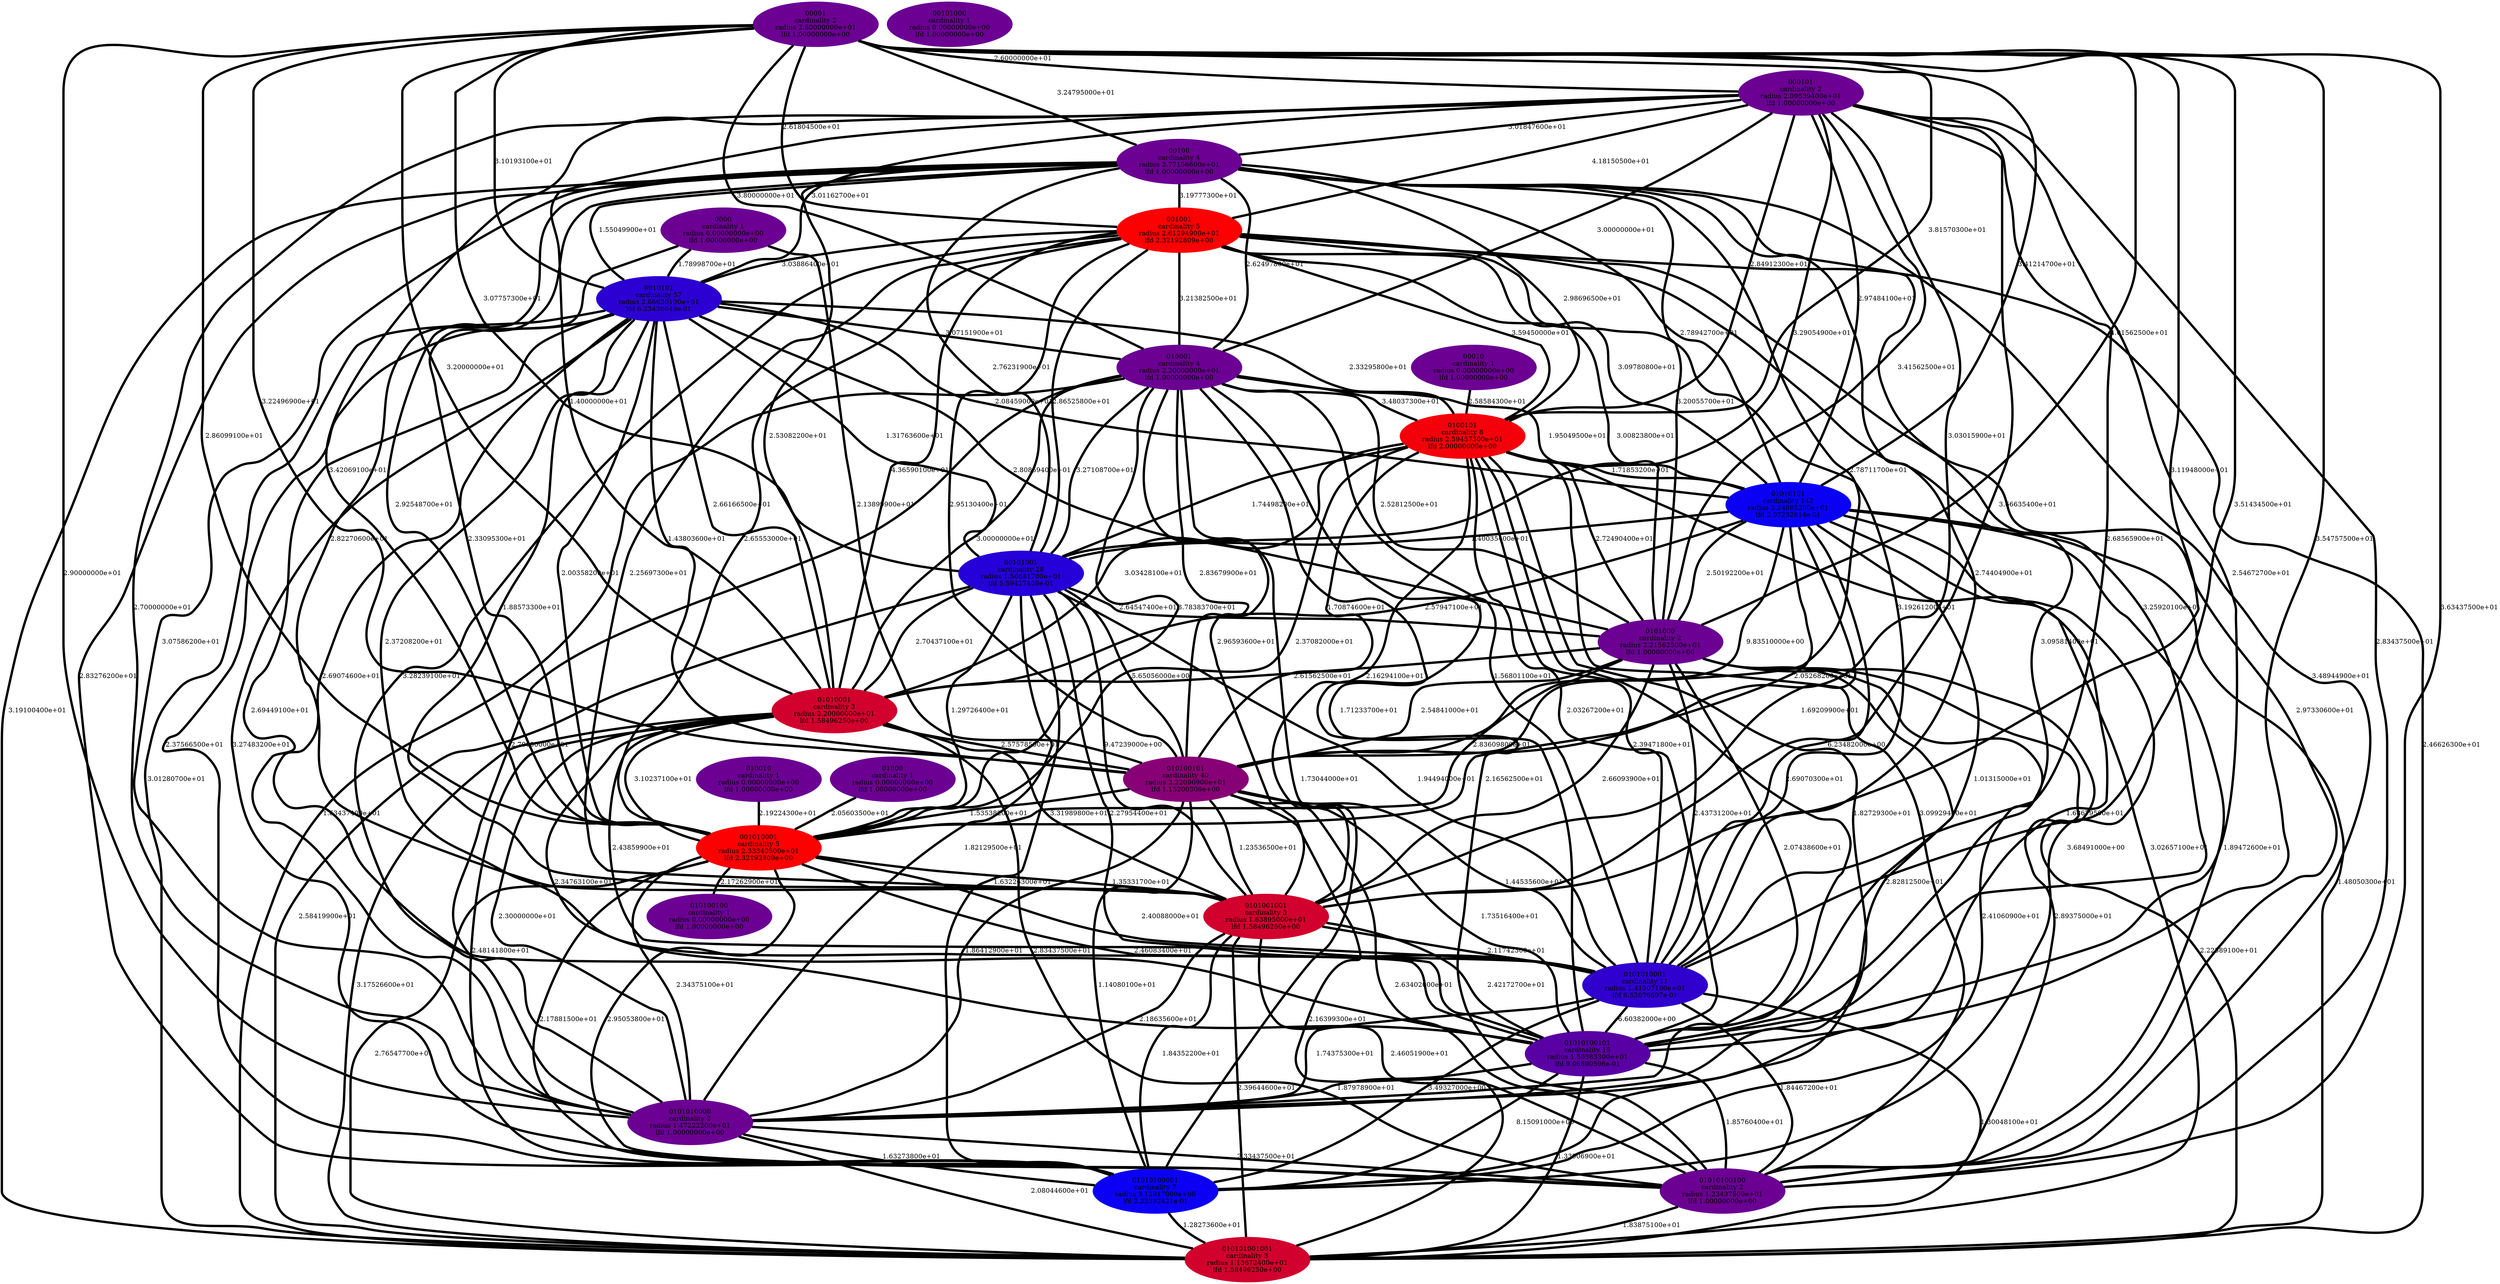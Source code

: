 graph parent_cardinality_optimal_7 {
    edge[style=solid, penwidth="5", labeldistance="10"]
    0010101 [label="0010101\ncardinality 57\nradius 2.66630100e+01\nlfd 6.23436649e-01", color="#2C00D2", style="filled"]
    01010001 [label="01010001\ncardinality 3\nradius 2.20000000e+01\nlfd 1.58496250e+00", color="#D1002D", style="filled"]
    010101001001 [label="010101001001\ncardinality 3\nradius 1.13672400e+01\nlfd 1.58496250e+00", color="#D1002D", style="filled"]
    001010001 [label="001010001\ncardinality 5\nradius 2.33340500e+01\nlfd 2.32192809e+00", color="#FC0002", style="filled"]
    00101000 [label="00101000\ncardinality 1\nradius 0.00000000e+00\nlfd 1.00000000e+00", color="#6B0093", style="filled"]
    00010 [label="00010\ncardinality 1\nradius 0.00000000e+00\nlfd 1.00000000e+00", color="#6B0093", style="filled"]
    0100101 [label="0100101\ncardinality 8\nradius 2.59457300e+01\nlfd 2.00000000e+00", color="#F4000A", style="filled"]
    0101010000 [label="0101010000\ncardinality 2\nradius 1.47222200e+01\nlfd 1.00000000e+00", color="#6B0093", style="filled"]
    00100 [label="00100\ncardinality 4\nradius 2.77156600e+01\nlfd 1.00000000e+00", color="#6B0093", style="filled"]
    010100100 [label="010100100\ncardinality 1\nradius 0.00000000e+00\nlfd 1.00000000e+00", color="#6B0093", style="filled"]
    010100101 [label="010100101\ncardinality 40\nradius 2.22096900e+01\nlfd 1.15200309e+00", color="#880076", style="filled"]
    001001 [label="001001\ncardinality 5\nradius 2.61294900e+01\nlfd 2.32192809e+00", color="#FC0002", style="filled"]
    0101010001 [label="0101010001\ncardinality 11\nradius 1.41507100e+01\nlfd 6.52076697e-01", color="#3000CE", style="filled"]
    010001 [label="010001\ncardinality 4\nradius 2.20000000e+01\nlfd 1.00000000e+00", color="#6B0093", style="filled"]
    01000 [label="01000\ncardinality 1\nradius 0.00000000e+00\nlfd 1.00000000e+00", color="#6B0093", style="filled"]
    00101001 [label="00101001\ncardinality 28\nradius 1.56641700e+01\nlfd 5.59427409e-01", color="#2500D9", style="filled"]
    01010100100 [label="01010100100\ncardinality 2\nradius 1.23437500e+01\nlfd 1.00000000e+00", color="#6B0093", style="filled"]
    000101 [label="000101\ncardinality 2\nradius 2.09539400e+01\nlfd 1.00000000e+00", color="#6B0093", style="filled"]
    01010100001 [label="01010100001\ncardinality 7\nradius 3.12917000e+00\nlfd 2.22392421e-01", color="#0B00F3", style="filled"]
    00001 [label="00001\ncardinality 2\nradius 2.60000000e+01\nlfd 1.00000000e+00", color="#6B0093", style="filled"]
    0000 [label="0000\ncardinality 1\nradius 0.00000000e+00\nlfd 1.00000000e+00", color="#6B0093", style="filled"]
    010010 [label="010010\ncardinality 1\nradius 0.00000000e+00\nlfd 1.00000000e+00", color="#6B0093", style="filled"]
    01010101 [label="01010101\ncardinality 142\nradius 2.24865200e+01\nlfd 2.07232614e-01", color="#0A00F4", style="filled"]
    0101001001 [label="0101001001\ncardinality 3\nradius 1.63895000e+01\nlfd 1.58496250e+00", color="#D1002D", style="filled"]
    0101000 [label="0101000\ncardinality 2\nradius 2.21562500e+01\nlfd 1.00000000e+00", color="#6B0093", style="filled"]
    01010100101 [label="01010100101\ncardinality 15\nradius 1.50383300e+01\nlfd 9.06890596e-01", color="#5900A5", style="filled"]
    0101010000 -- 01010100001 [label="1.63273800e+01"]
    000101 -- 0010101 [label="3.01162700e+01"]
    0101000 -- 01010100100 [label="2.89375000e+01"]
    01010101 -- 010101001001 [label="1.48050300e+01"]
    0101000 -- 001010001 [label="2.83609800e+01"]
    01010001 -- 0101001001 [label="3.31989800e+01"]
    001001 -- 001010001 [label="2.65553000e+01"]
    0101010000 -- 01010100100 [label="2.33437500e+01"]
    000101 -- 0101001001 [label="3.66635400e+01"]
    0101001001 -- 0101010001 [label="2.11742300e+01"]
    001001 -- 0010101 [label="3.03886400e+01"]
    01010100100 -- 010101001001 [label="1.83875100e+01"]
    00101001 -- 01010100101 [label="2.27954400e+01"]
    00100 -- 0101000 [label="3.20055700e+01"]
    010001 -- 01010100100 [label="2.16562500e+01"]
    00001 -- 01010001 [label="3.20000000e+01"]
    00001 -- 001001 [label="2.61804500e+01"]
    0100101 -- 00101001 [label="1.74498200e+01"]
    00001 -- 01010100101 [label="3.54757500e+01"]
    001010001 -- 010101001001 [label="2.76547700e+01"]
    01010101 -- 01010100001 [label="3.68491000e+00"]
    0010101 -- 001010001 [label="2.00358200e+01"]
    001001 -- 0101010001 [label="3.19261200e+01"]
    0101001001 -- 01010100101 [label="2.42172700e+01"]
    01010001 -- 001010001 [label="3.10237100e+01"]
    001010001 -- 010100100 [label="2.17262900e+01"]
    0101010001 -- 01010100100 [label="1.84467200e+01"]
    010100101 -- 0101010000 [label="1.86412900e+01"]
    00101001 -- 001010001 [label="1.29726400e+01"]
    00001 -- 00100 [label="3.24795000e+01"]
    00101001 -- 0101010001 [label="1.94494000e+01"]
    00100 -- 0100101 [label="2.98696500e+01"]
    01010101 -- 01010001 [label="2.57947100e+01"]
    01010001 -- 0101010000 [label="2.30000000e+01"]
    000101 -- 01010100100 [label="2.83437500e+01"]
    00100 -- 0101001001 [label="2.82270600e+01"]
    010001 -- 0101000 [label="2.52812500e+01"]
    001010001 -- 0101010000 [label="2.34375100e+01"]
    00100 -- 001001 [label="3.19777300e+01"]
    00101001 -- 0101000 [label="2.64547400e+01"]
    0101001001 -- 01010100001 [label="1.84352200e+01"]
    01010001 -- 01010100101 [label="2.34763100e+01"]
    000101 -- 0101010000 [label="2.70000000e+01"]
    010100101 -- 0101001001 [label="1.23536500e+01"]
    00100 -- 00101001 [label="2.76231900e+01"]
    001010001 -- 0101010001 [label="2.40088000e+01"]
    0010101 -- 00101001 [label="1.31763600e+01"]
    00101001 -- 010101001001 [label="2.58419900e+01"]
    010001 -- 010100101 [label="2.83679900e+01"]
    01010101 -- 00101001 [label="1.40035400e+01"]
    01010101 -- 001010001 [label="2.05268200e+01"]
    010001 -- 0101001001 [label="2.96593600e+01"]
    01010101 -- 0101010000 [label="1.68679500e+01"]
    000101 -- 010100101 [label="3.03015900e+01"]
    001001 -- 01010001 [label="4.36590100e+01"]
    001010001 -- 0101001001 [label="1.35331700e+01"]
    00100 -- 0101010001 [label="2.74404900e+01"]
    0010101 -- 0101010000 [label="2.69449100e+01"]
    0010101 -- 01010100001 [label="2.37566500e+01"]
    01010100101 -- 0101010000 [label="1.87978900e+01"]
    00001 -- 0101001001 [label="3.11948000e+01"]
    001001 -- 00101001 [label="2.86525800e+01"]
    0100101 -- 01010100101 [label="2.39471800e+01"]
    01010100001 -- 010101001001 [label="1.28273600e+01"]
    01010100101 -- 010101001001 [label="1.33906900e+01"]
    010001 -- 001010001 [label="3.78383700e+01"]
    000101 -- 0101010001 [label="2.68565900e+01"]
    0101000 -- 01010100101 [label="2.07438600e+01"]
    000101 -- 00100 [label="3.01847600e+01"]
    010010 -- 001010001 [label="2.19224300e+01"]
    00001 -- 0100101 [label="3.81570300e+01"]
    010001 -- 0101010000 [label="2.70000000e+01"]
    00001 -- 0101010001 [label="3.51434500e+01"]
    01010101 -- 0101000 [label="2.50192200e+01"]
    001001 -- 01010100101 [label="3.09581400e+01"]
    01010101 -- 01010100101 [label="1.01315000e+01"]
    001001 -- 01010100100 [label="2.97330600e+01"]
    00001 -- 01010100100 [label="3.63437500e+01"]
    00100 -- 0101010000 [label="3.07586200e+01"]
    001001 -- 01010101 [label="3.09780800e+01"]
    000101 -- 0100101 [label="2.84912300e+01"]
    0010101 -- 0101010001 [label="2.37208200e+01"]
    010100101 -- 01010100001 [label="1.14080100e+01"]
    00001 -- 000101 [label="2.60000000e+01"]
    00101001 -- 0101001001 [label="9.47239000e+00"]
    01000 -- 001010001 [label="2.05603500e+01"]
    00100 -- 010100101 [label="2.78711700e+01"]
    0010101 -- 010001 [label="3.07151900e+01"]
    0100101 -- 010100101 [label="1.70874600e+01"]
    00001 -- 001010001 [label="2.86099100e+01"]
    0101000 -- 0101010000 [label="2.82812500e+01"]
    01010001 -- 010101001001 [label="3.17526600e+01"]
    010100101 -- 010101001001 [label="2.16399300e+01"]
    000101 -- 010001 [label="3.00000000e+01"]
    010001 -- 0100101 [label="3.48037300e+01"]
    0100101 -- 01010001 [label="3.03428100e+01"]
    0101000 -- 010101001001 [label="2.22589100e+01"]
    0101010001 -- 010101001001 [label="1.30048100e+01"]
    0101001001 -- 010101001001 [label="2.39644600e+01"]
    001010001 -- 01010100100 [label="2.95053800e+01"]
    0010101 -- 01010100101 [label="2.69074600e+01"]
    00010 -- 0100101 [label="2.58584300e+01"]
    01010001 -- 01010100001 [label="2.48141800e+01"]
    00001 -- 00101001 [label="3.07757300e+01"]
    0101000 -- 0101010001 [label="2.43731200e+01"]
    0100101 -- 01010101 [label="1.71853200e+01"]
    00001 -- 0010101 [label="3.10193100e+01"]
    000101 -- 01010101 [label="2.97484100e+01"]
    000101 -- 01010100101 [label="2.54672700e+01"]
    00100 -- 01010101 [label="2.78942700e+01"]
    00001 -- 010001 [label="3.80000000e+01"]
    0100101 -- 0101001001 [label="2.16294100e+01"]
    00001 -- 0101000 [label="4.01562500e+01"]
    00001 -- 0101010000 [label="2.90000000e+01"]
    00100 -- 01010100100 [label="3.48944900e+01"]
    0101000 -- 01010100001 [label="2.41060900e+01"]
    000101 -- 01010001 [label="1.40000000e+01"]
    010100101 -- 001010001 [label="1.53538200e+01"]
    001001 -- 0100101 [label="3.59450000e+01"]
    00101001 -- 01010100001 [label="1.63226300e+01"]
    0010101 -- 01010101 [label="2.08459000e+01"]
    00100 -- 010001 [label="2.62497800e+01"]
    00100 -- 0010101 [label="1.55049900e+01"]
    010001 -- 010101001001 [label="1.63437400e+01"]
    01010100101 -- 01010100100 [label="1.85760400e+01"]
    0100101 -- 0101000 [label="2.72490400e+01"]
    010001 -- 0101010001 [label="1.56801100e+01"]
    0100101 -- 0101010001 [label="2.03267200e+01"]
    00100 -- 001010001 [label="2.92548700e+01"]
    010100101 -- 0101010001 [label="1.44535600e+01"]
    00100 -- 01010100001 [label="2.83276200e+01"]
    0010101 -- 01010100100 [label="3.27483200e+01"]
    000101 -- 001010001 [label="3.42069100e+01"]
    0101000 -- 010100101 [label="2.54841000e+01"]
    01010101 -- 01010100100 [label="1.89472600e+01"]
    0000 -- 001010001 [label="2.33095300e+01"]
    00001 -- 01010101 [label="3.41214700e+01"]
    001001 -- 0101000 [label="3.00823800e+01"]
    001001 -- 0101010000 [label="3.28239100e+01"]
    00001 -- 010100101 [label="3.22496900e+01"]
    0101000 -- 01010001 [label="2.61562500e+01"]
    0100101 -- 01010100001 [label="1.82729300e+01"]
    0100101 -- 01010100100 [label="3.09929400e+01"]
    001001 -- 010100101 [label="2.95130400e+01"]
    010001 -- 01010100101 [label="1.71233700e+01"]
    0101001001 -- 0101010000 [label="2.18635600e+01"]
    000101 -- 0101000 [label="3.41562500e+01"]
    0101010000 -- 010101001001 [label="2.08044600e+01"]
    01010001 -- 010100101 [label="2.57578500e+01"]
    0100101 -- 010101001001 [label="3.02657100e+01"]
    010001 -- 01010101 [label="1.95049500e+01"]
    0000 -- 0010101 [label="1.78998700e+01"]
    00100 -- 010101001001 [label="3.19100400e+01"]
    010001 -- 01010100001 [label="1.73044000e+01"]
    010001 -- 00101001 [label="3.27108700e+01"]
    00100 -- 01010001 [label="2.53082200e+01"]
    00100 -- 01010100101 [label="3.25920100e+01"]
    0100101 -- 0101010000 [label="2.69070300e+01"]
    0010101 -- 0101001001 [label="1.88573300e+01"]
    0101000 -- 0101001001 [label="2.66093900e+01"]
    0101010001 -- 01010100001 [label="3.49327000e+00"]
    0100101 -- 001010001 [label="2.37082000e+01"]
    000101 -- 00101001 [label="3.29054900e+01"]
    0101010001 -- 01010100101 [label="6.60382000e+00"]
    0000 -- 010100101 [label="2.13899900e+01"]
    0010101 -- 01010001 [label="2.66166500e+01"]
    010001 -- 01010001 [label="3.00000000e+01"]
    01010001 -- 01010100100 [label="2.83437500e+01"]
    000101 -- 001001 [label="4.18150500e+01"]
    01010101 -- 0101010001 [label="6.23482000e+00"]
    0101001001 -- 01010100100 [label="2.46051900e+01"]
    001010001 -- 01010100001 [label="2.17881500e+01"]
    00101001 -- 0101010000 [label="1.82129500e+01"]
    010100101 -- 01010100101 [label="1.73516400e+01"]
    01010001 -- 0101010001 [label="2.43859900e+01"]
    0010101 -- 0100101 [label="2.33295800e+01"]
    0010101 -- 010100101 [label="1.43803600e+01"]
    01010101 -- 010100101 [label="9.83510000e+00"]
    00101001 -- 01010001 [label="2.70437100e+01"]
    00101001 -- 010100101 [label="5.65056000e+00"]
    001001 -- 0101001001 [label="2.25697300e+01"]
    010100101 -- 01010100100 [label="2.63402000e+01"]
    01010100101 -- 01010100001 [label="8.15091000e+00"]
    001001 -- 010001 [label="3.21382500e+01"]
    0101010001 -- 0101010000 [label="1.74375300e+01"]
    01010101 -- 0101001001 [label="1.69209900e+01"]
    0010101 -- 010101001001 [label="3.01280700e+01"]
    0010101 -- 0101000 [label="2.80859400e+01"]
    001010001 -- 01010100101 [label="2.46083400e+01"]
    001001 -- 010101001001 [label="2.46626300e+01"]
}
